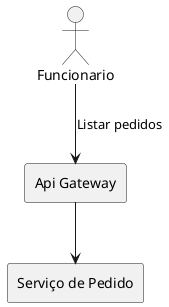 @startuml
' Definições
actor Funcionario
rectangle "Api Gateway" as ApiGateway
rectangle "Serviço de Pedido" as PedidoServico

' Relação
Funcionario --> ApiGateway : Listar pedidos
ApiGateway --> PedidoServico
@enduml